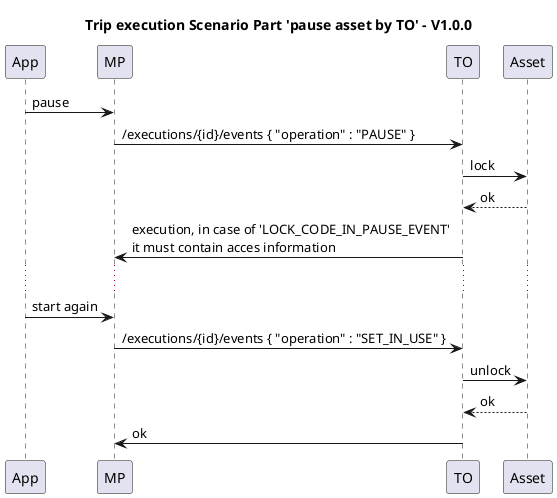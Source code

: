 @startuml pause-asset-by-TO
title Trip execution Scenario Part 'pause asset by TO' - V1.0.0

participant App
participant MP
participant TO
participant Asset

App -> MP : pause
MP -> TO : /executions/{id}/events { "operation" : "PAUSE" }
TO -> Asset : lock
return ok
TO -> MP: execution, in case of 'LOCK_CODE_IN_PAUSE_EVENT'\nit must contain acces information

...

App -> MP : start again
MP -> TO : /executions/{id}/events { "operation" : "SET_IN_USE" }

TO -> Asset : unlock
return ok

TO -> MP : ok

@enduml

